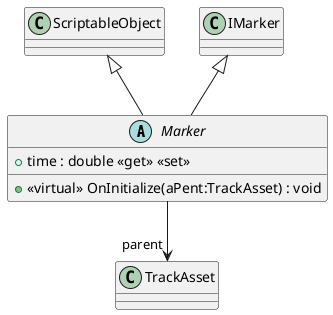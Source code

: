 @startuml
abstract class Marker {
    + time : double <<get>> <<set>>
    + <<virtual>> OnInitialize(aPent:TrackAsset) : void
}
ScriptableObject <|-- Marker
IMarker <|-- Marker
Marker --> "parent" TrackAsset
@enduml
